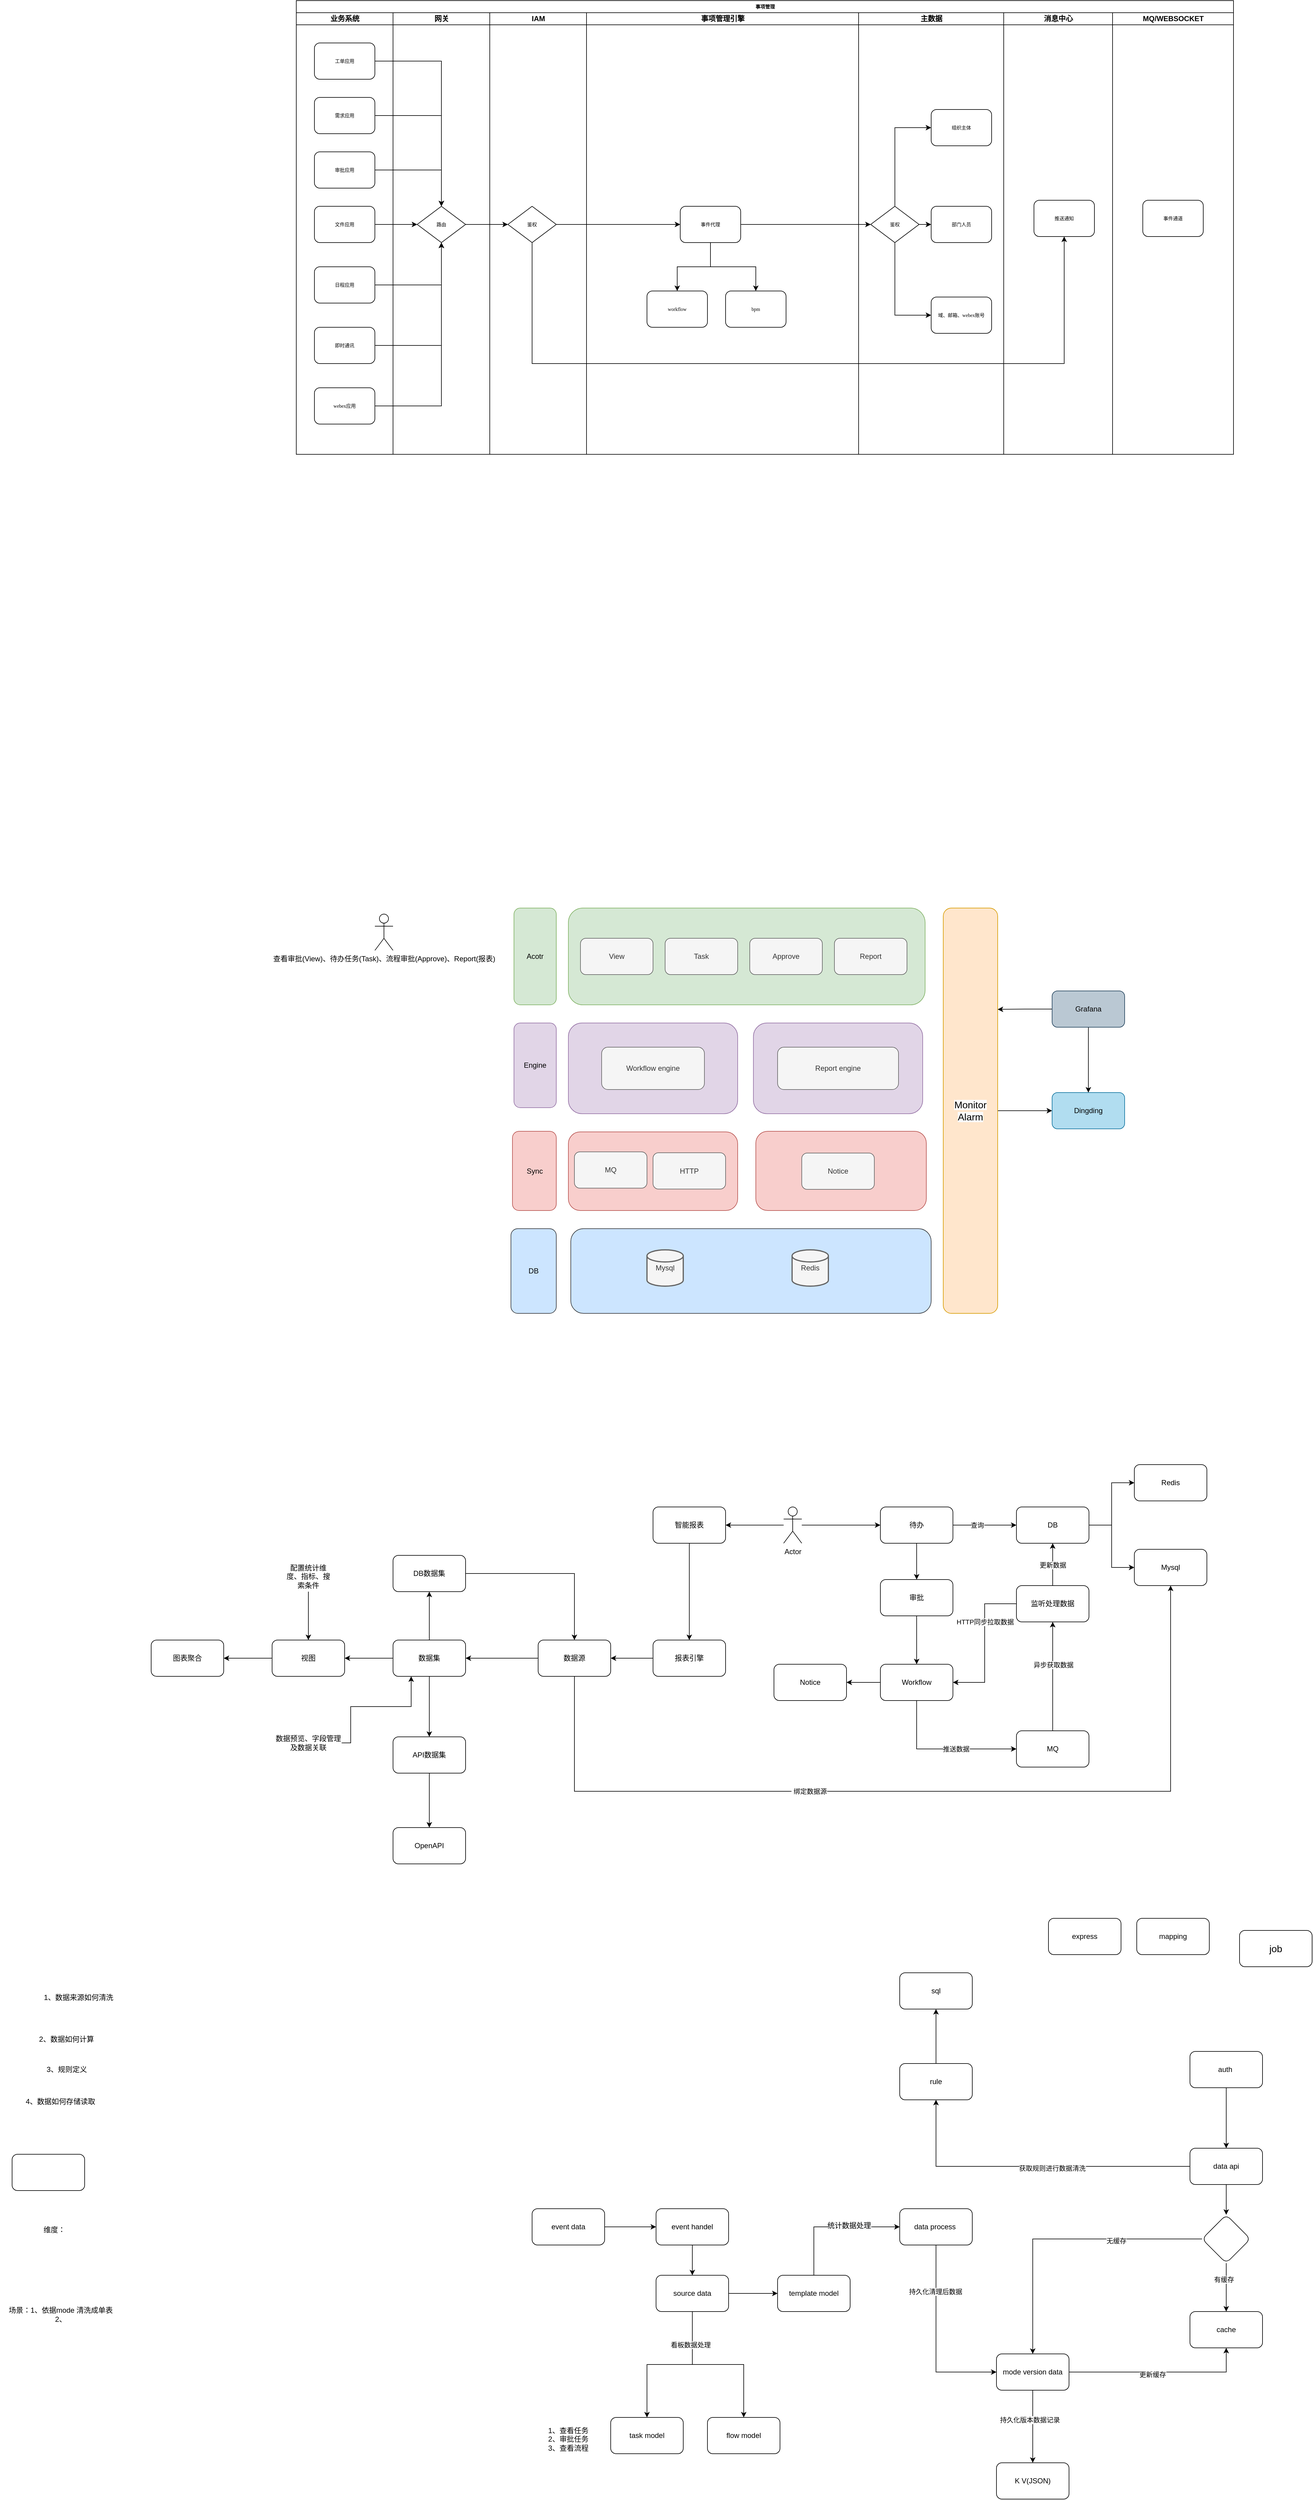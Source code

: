 <mxfile version="15.7.3" type="github">
  <diagram name="Page-1" id="74e2e168-ea6b-b213-b513-2b3c1d86103e">
    <mxGraphModel dx="3531" dy="1328" grid="1" gridSize="10" guides="1" tooltips="1" connect="1" arrows="1" fold="1" page="1" pageScale="1" pageWidth="1100" pageHeight="850" background="none" math="0" shadow="0">
      <root>
        <mxCell id="0" />
        <mxCell id="1" parent="0" />
        <mxCell id="QAFNWtgdx4BfWXEss5s8-122" value="" style="rounded=1;whiteSpace=wrap;html=1;fillColor=#e1d5e7;strokeColor=#9673a6;" vertex="1" parent="1">
          <mxGeometry x="886" y="1730" width="280" height="150" as="geometry" />
        </mxCell>
        <mxCell id="QAFNWtgdx4BfWXEss5s8-107" value="" style="rounded=1;whiteSpace=wrap;html=1;fillColor=#cce5ff;strokeColor=#36393d;" vertex="1" parent="1">
          <mxGeometry x="584" y="2070" width="596" height="140" as="geometry" />
        </mxCell>
        <mxCell id="QAFNWtgdx4BfWXEss5s8-105" value="" style="rounded=1;whiteSpace=wrap;html=1;fillColor=#e1d5e7;strokeColor=#9673a6;" vertex="1" parent="1">
          <mxGeometry x="580" y="1730" width="280" height="150" as="geometry" />
        </mxCell>
        <mxCell id="QAFNWtgdx4BfWXEss5s8-104" value="" style="rounded=1;whiteSpace=wrap;html=1;fillColor=#d5e8d4;strokeColor=#82b366;" vertex="1" parent="1">
          <mxGeometry x="580" y="1540" width="590" height="160" as="geometry" />
        </mxCell>
        <mxCell id="77e6c97f196da883-1" value="事项管理" style="swimlane;html=1;childLayout=stackLayout;startSize=20;rounded=0;shadow=0;labelBackgroundColor=none;strokeWidth=1;fontFamily=Verdana;fontSize=8;align=center;" parent="1" vertex="1">
          <mxGeometry x="130" y="40" width="1550" height="750" as="geometry" />
        </mxCell>
        <mxCell id="77e6c97f196da883-2" value="业务系统" style="swimlane;html=1;startSize=20;" parent="77e6c97f196da883-1" vertex="1">
          <mxGeometry y="20" width="160" height="730" as="geometry" />
        </mxCell>
        <mxCell id="77e6c97f196da883-8" value="工单应用" style="rounded=1;whiteSpace=wrap;html=1;shadow=0;labelBackgroundColor=none;strokeWidth=1;fontFamily=Verdana;fontSize=8;align=center;" parent="77e6c97f196da883-2" vertex="1">
          <mxGeometry x="30" y="50" width="100" height="60" as="geometry" />
        </mxCell>
        <mxCell id="77e6c97f196da883-9" value="审批应用" style="rounded=1;whiteSpace=wrap;html=1;shadow=0;labelBackgroundColor=none;strokeWidth=1;fontFamily=Verdana;fontSize=8;align=center;" parent="77e6c97f196da883-2" vertex="1">
          <mxGeometry x="30" y="230" width="100" height="60" as="geometry" />
        </mxCell>
        <mxCell id="QAFNWtgdx4BfWXEss5s8-1" value="需求应用" style="rounded=1;whiteSpace=wrap;html=1;shadow=0;labelBackgroundColor=none;strokeWidth=1;fontFamily=Verdana;fontSize=8;align=center;" vertex="1" parent="77e6c97f196da883-2">
          <mxGeometry x="30" y="140" width="100" height="60" as="geometry" />
        </mxCell>
        <mxCell id="QAFNWtgdx4BfWXEss5s8-9" value="文件应用" style="rounded=1;whiteSpace=wrap;html=1;shadow=0;labelBackgroundColor=none;strokeWidth=1;fontFamily=Verdana;fontSize=8;align=center;" vertex="1" parent="77e6c97f196da883-2">
          <mxGeometry x="30" y="320" width="100" height="60" as="geometry" />
        </mxCell>
        <mxCell id="QAFNWtgdx4BfWXEss5s8-10" value="日程应用" style="rounded=1;whiteSpace=wrap;html=1;shadow=0;labelBackgroundColor=none;strokeWidth=1;fontFamily=Verdana;fontSize=8;align=center;" vertex="1" parent="77e6c97f196da883-2">
          <mxGeometry x="30" y="420" width="100" height="60" as="geometry" />
        </mxCell>
        <mxCell id="QAFNWtgdx4BfWXEss5s8-11" value="即时通讯" style="rounded=1;whiteSpace=wrap;html=1;shadow=0;labelBackgroundColor=none;strokeWidth=1;fontFamily=Verdana;fontSize=8;align=center;" vertex="1" parent="77e6c97f196da883-2">
          <mxGeometry x="30" y="520" width="100" height="60" as="geometry" />
        </mxCell>
        <mxCell id="QAFNWtgdx4BfWXEss5s8-12" value="webex应用" style="rounded=1;whiteSpace=wrap;html=1;shadow=0;labelBackgroundColor=none;strokeWidth=1;fontFamily=Verdana;fontSize=8;align=center;" vertex="1" parent="77e6c97f196da883-2">
          <mxGeometry x="30" y="620" width="100" height="60" as="geometry" />
        </mxCell>
        <mxCell id="77e6c97f196da883-3" value="网关" style="swimlane;html=1;startSize=20;" parent="77e6c97f196da883-1" vertex="1">
          <mxGeometry x="160" y="20" width="160" height="730" as="geometry" />
        </mxCell>
        <mxCell id="77e6c97f196da883-13" value="路由" style="rhombus;whiteSpace=wrap;html=1;rounded=0;shadow=0;labelBackgroundColor=none;strokeWidth=1;fontFamily=Verdana;fontSize=8;align=center;" parent="77e6c97f196da883-3" vertex="1">
          <mxGeometry x="40" y="320" width="80" height="60" as="geometry" />
        </mxCell>
        <mxCell id="77e6c97f196da883-4" value="IAM" style="swimlane;html=1;startSize=20;" parent="77e6c97f196da883-1" vertex="1">
          <mxGeometry x="320" y="20" width="160" height="730" as="geometry" />
        </mxCell>
        <mxCell id="QAFNWtgdx4BfWXEss5s8-61" value="鉴权" style="rhombus;whiteSpace=wrap;html=1;rounded=0;shadow=0;labelBackgroundColor=none;strokeWidth=1;fontFamily=Verdana;fontSize=8;align=center;" vertex="1" parent="77e6c97f196da883-4">
          <mxGeometry x="30" y="320" width="80" height="60" as="geometry" />
        </mxCell>
        <mxCell id="QAFNWtgdx4BfWXEss5s8-17" style="edgeStyle=orthogonalEdgeStyle;rounded=0;orthogonalLoop=1;jettySize=auto;html=1;" edge="1" parent="77e6c97f196da883-1" source="77e6c97f196da883-8" target="77e6c97f196da883-13">
          <mxGeometry relative="1" as="geometry">
            <Array as="points">
              <mxPoint x="240" y="100" />
            </Array>
          </mxGeometry>
        </mxCell>
        <mxCell id="QAFNWtgdx4BfWXEss5s8-18" style="edgeStyle=orthogonalEdgeStyle;rounded=0;orthogonalLoop=1;jettySize=auto;html=1;entryX=0.5;entryY=0;entryDx=0;entryDy=0;" edge="1" parent="77e6c97f196da883-1" source="QAFNWtgdx4BfWXEss5s8-1" target="77e6c97f196da883-13">
          <mxGeometry relative="1" as="geometry" />
        </mxCell>
        <mxCell id="QAFNWtgdx4BfWXEss5s8-20" style="edgeStyle=orthogonalEdgeStyle;rounded=0;orthogonalLoop=1;jettySize=auto;html=1;entryX=0;entryY=0.5;entryDx=0;entryDy=0;" edge="1" parent="77e6c97f196da883-1" source="QAFNWtgdx4BfWXEss5s8-9" target="77e6c97f196da883-13">
          <mxGeometry relative="1" as="geometry" />
        </mxCell>
        <mxCell id="QAFNWtgdx4BfWXEss5s8-21" style="edgeStyle=orthogonalEdgeStyle;rounded=0;orthogonalLoop=1;jettySize=auto;html=1;entryX=0.5;entryY=1;entryDx=0;entryDy=0;" edge="1" parent="77e6c97f196da883-1" source="QAFNWtgdx4BfWXEss5s8-10" target="77e6c97f196da883-13">
          <mxGeometry relative="1" as="geometry" />
        </mxCell>
        <mxCell id="QAFNWtgdx4BfWXEss5s8-24" style="edgeStyle=orthogonalEdgeStyle;rounded=0;orthogonalLoop=1;jettySize=auto;html=1;entryX=0.5;entryY=1;entryDx=0;entryDy=0;" edge="1" parent="77e6c97f196da883-1" source="QAFNWtgdx4BfWXEss5s8-12" target="77e6c97f196da883-13">
          <mxGeometry relative="1" as="geometry" />
        </mxCell>
        <mxCell id="77e6c97f196da883-5" value="事项管理引擎" style="swimlane;html=1;startSize=20;" parent="77e6c97f196da883-1" vertex="1">
          <mxGeometry x="480" y="20" width="450" height="730" as="geometry" />
        </mxCell>
        <mxCell id="QAFNWtgdx4BfWXEss5s8-57" style="edgeStyle=orthogonalEdgeStyle;rounded=0;orthogonalLoop=1;jettySize=auto;html=1;entryX=0.5;entryY=0;entryDx=0;entryDy=0;" edge="1" parent="77e6c97f196da883-5" source="77e6c97f196da883-15" target="QAFNWtgdx4BfWXEss5s8-42">
          <mxGeometry relative="1" as="geometry" />
        </mxCell>
        <mxCell id="QAFNWtgdx4BfWXEss5s8-58" style="edgeStyle=orthogonalEdgeStyle;rounded=0;orthogonalLoop=1;jettySize=auto;html=1;" edge="1" parent="77e6c97f196da883-5" source="77e6c97f196da883-15" target="QAFNWtgdx4BfWXEss5s8-29">
          <mxGeometry relative="1" as="geometry" />
        </mxCell>
        <mxCell id="77e6c97f196da883-15" value="事件代理" style="rounded=1;whiteSpace=wrap;html=1;shadow=0;labelBackgroundColor=none;strokeWidth=1;fontFamily=Verdana;fontSize=8;align=center;" parent="77e6c97f196da883-5" vertex="1">
          <mxGeometry x="155" y="320" width="100" height="60" as="geometry" />
        </mxCell>
        <mxCell id="QAFNWtgdx4BfWXEss5s8-29" value="bpm" style="rounded=1;whiteSpace=wrap;html=1;shadow=0;labelBackgroundColor=none;strokeWidth=1;fontFamily=Verdana;fontSize=8;align=center;" vertex="1" parent="77e6c97f196da883-5">
          <mxGeometry x="230" y="460" width="100" height="60" as="geometry" />
        </mxCell>
        <mxCell id="QAFNWtgdx4BfWXEss5s8-42" value="workflow" style="rounded=1;whiteSpace=wrap;html=1;shadow=0;labelBackgroundColor=none;strokeWidth=1;fontFamily=Verdana;fontSize=8;align=center;" vertex="1" parent="77e6c97f196da883-5">
          <mxGeometry x="100" y="460" width="100" height="60" as="geometry" />
        </mxCell>
        <mxCell id="77e6c97f196da883-6" value="主数据" style="swimlane;html=1;startSize=20;" parent="77e6c97f196da883-1" vertex="1">
          <mxGeometry x="930" y="20" width="240" height="730" as="geometry" />
        </mxCell>
        <mxCell id="QAFNWtgdx4BfWXEss5s8-26" value="域、邮箱、webex账号" style="rounded=1;whiteSpace=wrap;html=1;shadow=0;labelBackgroundColor=none;strokeWidth=1;fontFamily=Verdana;fontSize=8;align=center;" vertex="1" parent="77e6c97f196da883-6">
          <mxGeometry x="120" y="470" width="100" height="60" as="geometry" />
        </mxCell>
        <mxCell id="QAFNWtgdx4BfWXEss5s8-27" value="组织主体" style="rounded=1;whiteSpace=wrap;html=1;shadow=0;labelBackgroundColor=none;strokeWidth=1;fontFamily=Verdana;fontSize=8;align=center;" vertex="1" parent="77e6c97f196da883-6">
          <mxGeometry x="120" y="160" width="100" height="60" as="geometry" />
        </mxCell>
        <mxCell id="QAFNWtgdx4BfWXEss5s8-28" value="部门人员" style="rounded=1;whiteSpace=wrap;html=1;shadow=0;labelBackgroundColor=none;strokeWidth=1;fontFamily=Verdana;fontSize=8;align=center;" vertex="1" parent="77e6c97f196da883-6">
          <mxGeometry x="120" y="320" width="100" height="60" as="geometry" />
        </mxCell>
        <mxCell id="QAFNWtgdx4BfWXEss5s8-32" style="edgeStyle=orthogonalEdgeStyle;rounded=0;orthogonalLoop=1;jettySize=auto;html=1;" edge="1" parent="77e6c97f196da883-6" source="QAFNWtgdx4BfWXEss5s8-30" target="QAFNWtgdx4BfWXEss5s8-28">
          <mxGeometry relative="1" as="geometry" />
        </mxCell>
        <mxCell id="QAFNWtgdx4BfWXEss5s8-53" style="edgeStyle=orthogonalEdgeStyle;rounded=0;orthogonalLoop=1;jettySize=auto;html=1;entryX=0;entryY=0.5;entryDx=0;entryDy=0;" edge="1" parent="77e6c97f196da883-6" source="QAFNWtgdx4BfWXEss5s8-30" target="QAFNWtgdx4BfWXEss5s8-27">
          <mxGeometry relative="1" as="geometry">
            <Array as="points">
              <mxPoint x="60" y="190" />
            </Array>
          </mxGeometry>
        </mxCell>
        <mxCell id="QAFNWtgdx4BfWXEss5s8-54" style="edgeStyle=orthogonalEdgeStyle;rounded=0;orthogonalLoop=1;jettySize=auto;html=1;entryX=0;entryY=0.5;entryDx=0;entryDy=0;" edge="1" parent="77e6c97f196da883-6" source="QAFNWtgdx4BfWXEss5s8-30" target="QAFNWtgdx4BfWXEss5s8-26">
          <mxGeometry relative="1" as="geometry">
            <Array as="points">
              <mxPoint x="60" y="500" />
            </Array>
          </mxGeometry>
        </mxCell>
        <mxCell id="QAFNWtgdx4BfWXEss5s8-30" value="鉴权" style="rhombus;whiteSpace=wrap;html=1;rounded=0;shadow=0;labelBackgroundColor=none;strokeWidth=1;fontFamily=Verdana;fontSize=8;align=center;" vertex="1" parent="77e6c97f196da883-6">
          <mxGeometry x="20" y="320" width="80" height="60" as="geometry" />
        </mxCell>
        <mxCell id="77e6c97f196da883-7" value="消息中心" style="swimlane;html=1;startSize=20;" parent="77e6c97f196da883-1" vertex="1">
          <mxGeometry x="1170" y="20" width="180" height="730" as="geometry" />
        </mxCell>
        <mxCell id="QAFNWtgdx4BfWXEss5s8-25" value="推送通知" style="rounded=1;whiteSpace=wrap;html=1;shadow=0;labelBackgroundColor=none;strokeWidth=1;fontFamily=Verdana;fontSize=8;align=center;" vertex="1" parent="77e6c97f196da883-7">
          <mxGeometry x="50" y="310" width="100" height="60" as="geometry" />
        </mxCell>
        <mxCell id="QAFNWtgdx4BfWXEss5s8-31" style="edgeStyle=orthogonalEdgeStyle;rounded=0;orthogonalLoop=1;jettySize=auto;html=1;entryX=0.5;entryY=0;entryDx=0;entryDy=0;" edge="1" parent="77e6c97f196da883-1" source="77e6c97f196da883-9" target="77e6c97f196da883-13">
          <mxGeometry relative="1" as="geometry" />
        </mxCell>
        <mxCell id="QAFNWtgdx4BfWXEss5s8-22" style="edgeStyle=orthogonalEdgeStyle;rounded=0;orthogonalLoop=1;jettySize=auto;html=1;entryX=0.5;entryY=1;entryDx=0;entryDy=0;" edge="1" parent="77e6c97f196da883-1" source="QAFNWtgdx4BfWXEss5s8-11" target="77e6c97f196da883-13">
          <mxGeometry relative="1" as="geometry">
            <mxPoint x="170" y="400" as="targetPoint" />
          </mxGeometry>
        </mxCell>
        <mxCell id="QAFNWtgdx4BfWXEss5s8-62" style="edgeStyle=orthogonalEdgeStyle;rounded=0;orthogonalLoop=1;jettySize=auto;html=1;entryX=0;entryY=0.5;entryDx=0;entryDy=0;" edge="1" parent="77e6c97f196da883-1" source="77e6c97f196da883-13" target="QAFNWtgdx4BfWXEss5s8-61">
          <mxGeometry relative="1" as="geometry" />
        </mxCell>
        <mxCell id="QAFNWtgdx4BfWXEss5s8-64" style="edgeStyle=orthogonalEdgeStyle;rounded=0;orthogonalLoop=1;jettySize=auto;html=1;entryX=0.5;entryY=1;entryDx=0;entryDy=0;" edge="1" parent="77e6c97f196da883-1" source="QAFNWtgdx4BfWXEss5s8-61" target="QAFNWtgdx4BfWXEss5s8-25">
          <mxGeometry relative="1" as="geometry">
            <Array as="points">
              <mxPoint x="390" y="600" />
              <mxPoint x="1270" y="600" />
            </Array>
          </mxGeometry>
        </mxCell>
        <mxCell id="QAFNWtgdx4BfWXEss5s8-70" style="edgeStyle=orthogonalEdgeStyle;rounded=0;orthogonalLoop=1;jettySize=auto;html=1;entryX=0;entryY=0.5;entryDx=0;entryDy=0;exitX=1;exitY=0.5;exitDx=0;exitDy=0;" edge="1" parent="77e6c97f196da883-1" source="77e6c97f196da883-15" target="QAFNWtgdx4BfWXEss5s8-30">
          <mxGeometry relative="1" as="geometry">
            <mxPoint x="850" y="370" as="sourcePoint" />
          </mxGeometry>
        </mxCell>
        <mxCell id="QAFNWtgdx4BfWXEss5s8-71" style="edgeStyle=orthogonalEdgeStyle;rounded=0;orthogonalLoop=1;jettySize=auto;html=1;entryX=0;entryY=0.5;entryDx=0;entryDy=0;" edge="1" parent="77e6c97f196da883-1" source="QAFNWtgdx4BfWXEss5s8-61" target="77e6c97f196da883-15">
          <mxGeometry relative="1" as="geometry">
            <mxPoint x="530" y="370" as="targetPoint" />
          </mxGeometry>
        </mxCell>
        <mxCell id="QAFNWtgdx4BfWXEss5s8-73" value="MQ/WEBSOCKET" style="swimlane;html=1;startSize=20;" vertex="1" parent="77e6c97f196da883-1">
          <mxGeometry x="1350" y="20" width="200" height="730" as="geometry" />
        </mxCell>
        <mxCell id="QAFNWtgdx4BfWXEss5s8-74" value="事件通道" style="rounded=1;whiteSpace=wrap;html=1;shadow=0;labelBackgroundColor=none;strokeWidth=1;fontFamily=Verdana;fontSize=8;align=center;" vertex="1" parent="QAFNWtgdx4BfWXEss5s8-73">
          <mxGeometry x="50" y="310" width="100" height="60" as="geometry" />
        </mxCell>
        <mxCell id="QAFNWtgdx4BfWXEss5s8-75" value="View" style="rounded=1;whiteSpace=wrap;html=1;fillColor=#f5f5f5;fontColor=#333333;strokeColor=#666666;" vertex="1" parent="1">
          <mxGeometry x="600" y="1590" width="120" height="60" as="geometry" />
        </mxCell>
        <mxCell id="QAFNWtgdx4BfWXEss5s8-76" value="Report engine" style="rounded=1;whiteSpace=wrap;html=1;fillColor=#f5f5f5;fontColor=#333333;strokeColor=#666666;" vertex="1" parent="1">
          <mxGeometry x="926" y="1770" width="200" height="70" as="geometry" />
        </mxCell>
        <mxCell id="QAFNWtgdx4BfWXEss5s8-77" value="查看审批(View)、待办任务(Task)、流程审批(Approve)、Report(报表)" style="shape=umlActor;verticalLabelPosition=bottom;verticalAlign=top;html=1;outlineConnect=0;" vertex="1" parent="1">
          <mxGeometry x="260" y="1550" width="30" height="60" as="geometry" />
        </mxCell>
        <mxCell id="QAFNWtgdx4BfWXEss5s8-79" value="Task" style="rounded=1;whiteSpace=wrap;html=1;fillColor=#f5f5f5;fontColor=#333333;strokeColor=#666666;" vertex="1" parent="1">
          <mxGeometry x="740" y="1590" width="120" height="60" as="geometry" />
        </mxCell>
        <mxCell id="QAFNWtgdx4BfWXEss5s8-80" value="Approve" style="rounded=1;whiteSpace=wrap;html=1;fillColor=#f5f5f5;fontColor=#333333;strokeColor=#666666;" vertex="1" parent="1">
          <mxGeometry x="880" y="1590" width="120" height="60" as="geometry" />
        </mxCell>
        <mxCell id="QAFNWtgdx4BfWXEss5s8-81" value="Workflow engine" style="rounded=1;whiteSpace=wrap;html=1;fillColor=#f5f5f5;fontColor=#333333;strokeColor=#666666;" vertex="1" parent="1">
          <mxGeometry x="635" y="1770" width="170" height="70" as="geometry" />
        </mxCell>
        <mxCell id="QAFNWtgdx4BfWXEss5s8-98" value="" style="edgeStyle=orthogonalEdgeStyle;rounded=0;orthogonalLoop=1;jettySize=auto;html=1;" edge="1" parent="1" source="QAFNWtgdx4BfWXEss5s8-86" target="QAFNWtgdx4BfWXEss5s8-97">
          <mxGeometry relative="1" as="geometry" />
        </mxCell>
        <mxCell id="QAFNWtgdx4BfWXEss5s8-86" value="&lt;span style=&quot;font-family: &amp;#34;pingfang sc&amp;#34; , &amp;#34;arial&amp;#34; , &amp;#34;hiragino sans gb&amp;#34; , &amp;#34;stheiti&amp;#34; , &amp;#34;microsoft yahei&amp;#34; , &amp;#34;wenquanyi micro hei&amp;#34; , sans-serif ; font-size: 16px ; background-color: rgb(251 , 251 , 251)&quot;&gt;Monitor Alarm&lt;/span&gt;" style="rounded=1;whiteSpace=wrap;html=1;fillColor=#ffe6cc;strokeColor=#d79b00;" vertex="1" parent="1">
          <mxGeometry x="1200" y="1540" width="90" height="670" as="geometry" />
        </mxCell>
        <mxCell id="QAFNWtgdx4BfWXEss5s8-97" value="&lt;span&gt;Dingding&lt;/span&gt;" style="whiteSpace=wrap;html=1;rounded=1;fillColor=#b1ddf0;strokeColor=#10739e;" vertex="1" parent="1">
          <mxGeometry x="1380" y="1845" width="120" height="60" as="geometry" />
        </mxCell>
        <mxCell id="QAFNWtgdx4BfWXEss5s8-119" style="edgeStyle=orthogonalEdgeStyle;rounded=0;orthogonalLoop=1;jettySize=auto;html=1;entryX=1;entryY=0.25;entryDx=0;entryDy=0;" edge="1" parent="1" source="QAFNWtgdx4BfWXEss5s8-99" target="QAFNWtgdx4BfWXEss5s8-86">
          <mxGeometry relative="1" as="geometry" />
        </mxCell>
        <mxCell id="QAFNWtgdx4BfWXEss5s8-123" style="edgeStyle=orthogonalEdgeStyle;rounded=0;orthogonalLoop=1;jettySize=auto;html=1;entryX=0.5;entryY=0;entryDx=0;entryDy=0;" edge="1" parent="1" source="QAFNWtgdx4BfWXEss5s8-99" target="QAFNWtgdx4BfWXEss5s8-97">
          <mxGeometry relative="1" as="geometry" />
        </mxCell>
        <mxCell id="QAFNWtgdx4BfWXEss5s8-99" value="Grafana" style="whiteSpace=wrap;html=1;rounded=1;fillColor=#bac8d3;strokeColor=#23445d;" vertex="1" parent="1">
          <mxGeometry x="1380" y="1677" width="120" height="60" as="geometry" />
        </mxCell>
        <mxCell id="QAFNWtgdx4BfWXEss5s8-100" value="Mysql" style="strokeWidth=2;html=1;shape=mxgraph.flowchart.database;whiteSpace=wrap;fillColor=#f5f5f5;fontColor=#333333;strokeColor=#666666;" vertex="1" parent="1">
          <mxGeometry x="710" y="2105" width="60" height="60" as="geometry" />
        </mxCell>
        <mxCell id="QAFNWtgdx4BfWXEss5s8-102" value="Acotr" style="rounded=1;whiteSpace=wrap;html=1;fillColor=#d5e8d4;strokeColor=#82b366;" vertex="1" parent="1">
          <mxGeometry x="490" y="1540" width="70" height="160" as="geometry" />
        </mxCell>
        <mxCell id="QAFNWtgdx4BfWXEss5s8-103" value="&lt;span&gt;Engine&lt;/span&gt;" style="rounded=1;whiteSpace=wrap;html=1;fillColor=#e1d5e7;strokeColor=#9673a6;" vertex="1" parent="1">
          <mxGeometry x="490" y="1730" width="70" height="140" as="geometry" />
        </mxCell>
        <mxCell id="QAFNWtgdx4BfWXEss5s8-106" value="&lt;span&gt;DB&lt;/span&gt;" style="rounded=1;whiteSpace=wrap;html=1;fillColor=#cce5ff;strokeColor=#36393d;" vertex="1" parent="1">
          <mxGeometry x="485" y="2070" width="75" height="140" as="geometry" />
        </mxCell>
        <mxCell id="QAFNWtgdx4BfWXEss5s8-108" value="Sync" style="rounded=1;whiteSpace=wrap;html=1;fillColor=#f8cecc;strokeColor=#b85450;" vertex="1" parent="1">
          <mxGeometry x="487.5" y="1909" width="72.5" height="131" as="geometry" />
        </mxCell>
        <mxCell id="QAFNWtgdx4BfWXEss5s8-109" value="" style="rounded=1;whiteSpace=wrap;html=1;fillColor=#f8cecc;strokeColor=#b85450;" vertex="1" parent="1">
          <mxGeometry x="580" y="1910" width="280" height="130" as="geometry" />
        </mxCell>
        <mxCell id="QAFNWtgdx4BfWXEss5s8-110" value="Report" style="rounded=1;whiteSpace=wrap;html=1;fillColor=#f5f5f5;fontColor=#333333;strokeColor=#666666;" vertex="1" parent="1">
          <mxGeometry x="1020" y="1590" width="120" height="60" as="geometry" />
        </mxCell>
        <mxCell id="QAFNWtgdx4BfWXEss5s8-111" value="MQ" style="rounded=1;whiteSpace=wrap;html=1;fillColor=#f5f5f5;fontColor=#333333;strokeColor=#666666;" vertex="1" parent="1">
          <mxGeometry x="590" y="1943" width="120" height="60" as="geometry" />
        </mxCell>
        <mxCell id="QAFNWtgdx4BfWXEss5s8-113" value="HTTP" style="rounded=1;whiteSpace=wrap;html=1;fillColor=#f5f5f5;fontColor=#333333;strokeColor=#666666;" vertex="1" parent="1">
          <mxGeometry x="720" y="1944.5" width="120" height="60" as="geometry" />
        </mxCell>
        <mxCell id="QAFNWtgdx4BfWXEss5s8-114" value="Redis" style="strokeWidth=2;html=1;shape=mxgraph.flowchart.database;whiteSpace=wrap;fillColor=#f5f5f5;fontColor=#333333;strokeColor=#666666;" vertex="1" parent="1">
          <mxGeometry x="950" y="2105" width="60" height="60" as="geometry" />
        </mxCell>
        <mxCell id="QAFNWtgdx4BfWXEss5s8-117" value="" style="rounded=1;whiteSpace=wrap;html=1;fillColor=#f8cecc;strokeColor=#b85450;" vertex="1" parent="1">
          <mxGeometry x="890" y="1909" width="282" height="131" as="geometry" />
        </mxCell>
        <mxCell id="QAFNWtgdx4BfWXEss5s8-118" value="Notice" style="rounded=1;whiteSpace=wrap;html=1;fillColor=#f5f5f5;fontColor=#333333;strokeColor=#666666;" vertex="1" parent="1">
          <mxGeometry x="966" y="1945" width="120" height="60" as="geometry" />
        </mxCell>
        <mxCell id="QAFNWtgdx4BfWXEss5s8-126" style="edgeStyle=orthogonalEdgeStyle;rounded=0;orthogonalLoop=1;jettySize=auto;html=1;entryX=0;entryY=0.5;entryDx=0;entryDy=0;" edge="1" parent="1" source="QAFNWtgdx4BfWXEss5s8-124" target="QAFNWtgdx4BfWXEss5s8-125">
          <mxGeometry relative="1" as="geometry" />
        </mxCell>
        <mxCell id="QAFNWtgdx4BfWXEss5s8-161" style="edgeStyle=orthogonalEdgeStyle;rounded=0;orthogonalLoop=1;jettySize=auto;html=1;" edge="1" parent="1" source="QAFNWtgdx4BfWXEss5s8-124" target="QAFNWtgdx4BfWXEss5s8-158">
          <mxGeometry relative="1" as="geometry" />
        </mxCell>
        <mxCell id="QAFNWtgdx4BfWXEss5s8-124" value="Actor" style="shape=umlActor;verticalLabelPosition=bottom;verticalAlign=top;html=1;outlineConnect=0;" vertex="1" parent="1">
          <mxGeometry x="936" y="2530" width="30" height="60" as="geometry" />
        </mxCell>
        <mxCell id="QAFNWtgdx4BfWXEss5s8-134" style="edgeStyle=orthogonalEdgeStyle;rounded=0;orthogonalLoop=1;jettySize=auto;html=1;entryX=0.5;entryY=0;entryDx=0;entryDy=0;" edge="1" parent="1" source="QAFNWtgdx4BfWXEss5s8-125" target="QAFNWtgdx4BfWXEss5s8-129">
          <mxGeometry relative="1" as="geometry" />
        </mxCell>
        <mxCell id="QAFNWtgdx4BfWXEss5s8-137" style="edgeStyle=orthogonalEdgeStyle;rounded=0;orthogonalLoop=1;jettySize=auto;html=1;" edge="1" parent="1" source="QAFNWtgdx4BfWXEss5s8-125" target="QAFNWtgdx4BfWXEss5s8-136">
          <mxGeometry relative="1" as="geometry" />
        </mxCell>
        <mxCell id="QAFNWtgdx4BfWXEss5s8-138" value="查询" style="edgeLabel;html=1;align=center;verticalAlign=middle;resizable=0;points=[];" vertex="1" connectable="0" parent="QAFNWtgdx4BfWXEss5s8-137">
          <mxGeometry x="-0.243" relative="1" as="geometry">
            <mxPoint as="offset" />
          </mxGeometry>
        </mxCell>
        <mxCell id="QAFNWtgdx4BfWXEss5s8-125" value="待办" style="rounded=1;whiteSpace=wrap;html=1;" vertex="1" parent="1">
          <mxGeometry x="1096" y="2530" width="120" height="60" as="geometry" />
        </mxCell>
        <mxCell id="QAFNWtgdx4BfWXEss5s8-135" style="edgeStyle=orthogonalEdgeStyle;rounded=0;orthogonalLoop=1;jettySize=auto;html=1;entryX=0.5;entryY=0;entryDx=0;entryDy=0;" edge="1" parent="1" source="QAFNWtgdx4BfWXEss5s8-129" target="QAFNWtgdx4BfWXEss5s8-132">
          <mxGeometry relative="1" as="geometry" />
        </mxCell>
        <mxCell id="QAFNWtgdx4BfWXEss5s8-129" value="审批" style="whiteSpace=wrap;html=1;rounded=1;" vertex="1" parent="1">
          <mxGeometry x="1096" y="2650" width="120" height="60" as="geometry" />
        </mxCell>
        <mxCell id="QAFNWtgdx4BfWXEss5s8-152" style="edgeStyle=orthogonalEdgeStyle;rounded=0;orthogonalLoop=1;jettySize=auto;html=1;entryX=0;entryY=0.5;entryDx=0;entryDy=0;" edge="1" parent="1" source="QAFNWtgdx4BfWXEss5s8-132" target="QAFNWtgdx4BfWXEss5s8-144">
          <mxGeometry relative="1" as="geometry">
            <Array as="points">
              <mxPoint x="1156" y="2930" />
            </Array>
          </mxGeometry>
        </mxCell>
        <mxCell id="QAFNWtgdx4BfWXEss5s8-171" value="推送数据" style="edgeLabel;html=1;align=center;verticalAlign=middle;resizable=0;points=[];" vertex="1" connectable="0" parent="QAFNWtgdx4BfWXEss5s8-152">
          <mxGeometry x="0.18" relative="1" as="geometry">
            <mxPoint as="offset" />
          </mxGeometry>
        </mxCell>
        <mxCell id="QAFNWtgdx4BfWXEss5s8-167" style="edgeStyle=orthogonalEdgeStyle;rounded=0;orthogonalLoop=1;jettySize=auto;html=1;entryX=1;entryY=0.5;entryDx=0;entryDy=0;" edge="1" parent="1" source="QAFNWtgdx4BfWXEss5s8-132" target="QAFNWtgdx4BfWXEss5s8-166">
          <mxGeometry relative="1" as="geometry" />
        </mxCell>
        <mxCell id="QAFNWtgdx4BfWXEss5s8-132" value="Workflow" style="rounded=1;whiteSpace=wrap;html=1;" vertex="1" parent="1">
          <mxGeometry x="1096" y="2790" width="120" height="60" as="geometry" />
        </mxCell>
        <mxCell id="QAFNWtgdx4BfWXEss5s8-142" style="edgeStyle=orthogonalEdgeStyle;rounded=0;orthogonalLoop=1;jettySize=auto;html=1;entryX=0;entryY=0.5;entryDx=0;entryDy=0;" edge="1" parent="1" source="QAFNWtgdx4BfWXEss5s8-136" target="QAFNWtgdx4BfWXEss5s8-139">
          <mxGeometry relative="1" as="geometry" />
        </mxCell>
        <mxCell id="QAFNWtgdx4BfWXEss5s8-143" style="edgeStyle=orthogonalEdgeStyle;rounded=0;orthogonalLoop=1;jettySize=auto;html=1;entryX=0;entryY=0.5;entryDx=0;entryDy=0;" edge="1" parent="1" source="QAFNWtgdx4BfWXEss5s8-136" target="QAFNWtgdx4BfWXEss5s8-140">
          <mxGeometry relative="1" as="geometry" />
        </mxCell>
        <mxCell id="QAFNWtgdx4BfWXEss5s8-136" value="DB" style="rounded=1;whiteSpace=wrap;html=1;" vertex="1" parent="1">
          <mxGeometry x="1321" y="2530" width="120" height="60" as="geometry" />
        </mxCell>
        <mxCell id="QAFNWtgdx4BfWXEss5s8-139" value="Redis" style="rounded=1;whiteSpace=wrap;html=1;" vertex="1" parent="1">
          <mxGeometry x="1516" y="2460" width="120" height="60" as="geometry" />
        </mxCell>
        <mxCell id="QAFNWtgdx4BfWXEss5s8-140" value="Mysql" style="rounded=1;whiteSpace=wrap;html=1;" vertex="1" parent="1">
          <mxGeometry x="1516" y="2600" width="120" height="60" as="geometry" />
        </mxCell>
        <mxCell id="QAFNWtgdx4BfWXEss5s8-148" style="edgeStyle=orthogonalEdgeStyle;rounded=0;orthogonalLoop=1;jettySize=auto;html=1;" edge="1" parent="1" source="QAFNWtgdx4BfWXEss5s8-144" target="QAFNWtgdx4BfWXEss5s8-147">
          <mxGeometry relative="1" as="geometry" />
        </mxCell>
        <mxCell id="QAFNWtgdx4BfWXEss5s8-151" value="异步获取数据" style="edgeLabel;html=1;align=center;verticalAlign=middle;resizable=0;points=[];" vertex="1" connectable="0" parent="QAFNWtgdx4BfWXEss5s8-148">
          <mxGeometry x="0.216" y="-1" relative="1" as="geometry">
            <mxPoint as="offset" />
          </mxGeometry>
        </mxCell>
        <mxCell id="QAFNWtgdx4BfWXEss5s8-144" value="MQ" style="rounded=1;whiteSpace=wrap;html=1;" vertex="1" parent="1">
          <mxGeometry x="1321" y="2900" width="120" height="60" as="geometry" />
        </mxCell>
        <mxCell id="QAFNWtgdx4BfWXEss5s8-149" style="edgeStyle=orthogonalEdgeStyle;rounded=0;orthogonalLoop=1;jettySize=auto;html=1;" edge="1" parent="1" source="QAFNWtgdx4BfWXEss5s8-147" target="QAFNWtgdx4BfWXEss5s8-136">
          <mxGeometry relative="1" as="geometry" />
        </mxCell>
        <mxCell id="QAFNWtgdx4BfWXEss5s8-150" value="更新数据" style="edgeLabel;html=1;align=center;verticalAlign=middle;resizable=0;points=[];" vertex="1" connectable="0" parent="QAFNWtgdx4BfWXEss5s8-149">
          <mxGeometry x="-0.029" relative="1" as="geometry">
            <mxPoint as="offset" />
          </mxGeometry>
        </mxCell>
        <mxCell id="QAFNWtgdx4BfWXEss5s8-153" style="edgeStyle=orthogonalEdgeStyle;rounded=0;orthogonalLoop=1;jettySize=auto;html=1;entryX=1;entryY=0.5;entryDx=0;entryDy=0;" edge="1" parent="1" source="QAFNWtgdx4BfWXEss5s8-147" target="QAFNWtgdx4BfWXEss5s8-132">
          <mxGeometry relative="1" as="geometry" />
        </mxCell>
        <mxCell id="QAFNWtgdx4BfWXEss5s8-154" value="HTTP同步拉取数据" style="edgeLabel;html=1;align=center;verticalAlign=middle;resizable=0;points=[];" vertex="1" connectable="0" parent="QAFNWtgdx4BfWXEss5s8-153">
          <mxGeometry x="-0.296" relative="1" as="geometry">
            <mxPoint as="offset" />
          </mxGeometry>
        </mxCell>
        <mxCell id="QAFNWtgdx4BfWXEss5s8-147" value="监听处理数据" style="rounded=1;whiteSpace=wrap;html=1;" vertex="1" parent="1">
          <mxGeometry x="1321" y="2660" width="120" height="60" as="geometry" />
        </mxCell>
        <mxCell id="QAFNWtgdx4BfWXEss5s8-164" style="edgeStyle=orthogonalEdgeStyle;rounded=0;orthogonalLoop=1;jettySize=auto;html=1;" edge="1" parent="1" source="QAFNWtgdx4BfWXEss5s8-158" target="QAFNWtgdx4BfWXEss5s8-162">
          <mxGeometry relative="1" as="geometry" />
        </mxCell>
        <mxCell id="QAFNWtgdx4BfWXEss5s8-158" value="智能报表" style="rounded=1;whiteSpace=wrap;html=1;" vertex="1" parent="1">
          <mxGeometry x="720" y="2530" width="120" height="60" as="geometry" />
        </mxCell>
        <mxCell id="QAFNWtgdx4BfWXEss5s8-165" style="edgeStyle=orthogonalEdgeStyle;rounded=0;orthogonalLoop=1;jettySize=auto;html=1;exitX=0.5;exitY=1;exitDx=0;exitDy=0;" edge="1" parent="1" source="QAFNWtgdx4BfWXEss5s8-172" target="QAFNWtgdx4BfWXEss5s8-140">
          <mxGeometry relative="1" as="geometry">
            <Array as="points">
              <mxPoint x="590" y="3000" />
              <mxPoint x="1576" y="3000" />
            </Array>
          </mxGeometry>
        </mxCell>
        <mxCell id="QAFNWtgdx4BfWXEss5s8-168" value="&amp;nbsp;绑定数据源" style="edgeLabel;html=1;align=center;verticalAlign=middle;resizable=0;points=[];" vertex="1" connectable="0" parent="QAFNWtgdx4BfWXEss5s8-165">
          <mxGeometry x="-0.239" relative="1" as="geometry">
            <mxPoint x="1" as="offset" />
          </mxGeometry>
        </mxCell>
        <mxCell id="QAFNWtgdx4BfWXEss5s8-191" style="edgeStyle=orthogonalEdgeStyle;rounded=0;orthogonalLoop=1;jettySize=auto;html=1;entryX=1;entryY=0.5;entryDx=0;entryDy=0;" edge="1" parent="1" source="QAFNWtgdx4BfWXEss5s8-162" target="QAFNWtgdx4BfWXEss5s8-172">
          <mxGeometry relative="1" as="geometry" />
        </mxCell>
        <mxCell id="QAFNWtgdx4BfWXEss5s8-162" value="报表引擎" style="rounded=1;whiteSpace=wrap;html=1;" vertex="1" parent="1">
          <mxGeometry x="720" y="2750" width="120" height="60" as="geometry" />
        </mxCell>
        <mxCell id="QAFNWtgdx4BfWXEss5s8-166" value="Notice" style="rounded=1;whiteSpace=wrap;html=1;" vertex="1" parent="1">
          <mxGeometry x="920" y="2790" width="120" height="60" as="geometry" />
        </mxCell>
        <mxCell id="QAFNWtgdx4BfWXEss5s8-186" style="edgeStyle=orthogonalEdgeStyle;rounded=0;orthogonalLoop=1;jettySize=auto;html=1;entryX=1;entryY=0.5;entryDx=0;entryDy=0;" edge="1" parent="1" source="QAFNWtgdx4BfWXEss5s8-172" target="QAFNWtgdx4BfWXEss5s8-185">
          <mxGeometry relative="1" as="geometry" />
        </mxCell>
        <mxCell id="QAFNWtgdx4BfWXEss5s8-172" value="数据源" style="whiteSpace=wrap;html=1;rounded=1;" vertex="1" parent="1">
          <mxGeometry x="530" y="2750" width="120" height="60" as="geometry" />
        </mxCell>
        <mxCell id="QAFNWtgdx4BfWXEss5s8-194" style="edgeStyle=orthogonalEdgeStyle;rounded=0;orthogonalLoop=1;jettySize=auto;html=1;" edge="1" parent="1" source="QAFNWtgdx4BfWXEss5s8-176" target="QAFNWtgdx4BfWXEss5s8-172">
          <mxGeometry relative="1" as="geometry" />
        </mxCell>
        <mxCell id="QAFNWtgdx4BfWXEss5s8-176" value="&lt;span&gt;DB数据集&lt;/span&gt;" style="whiteSpace=wrap;html=1;rounded=1;" vertex="1" parent="1">
          <mxGeometry x="290" y="2610" width="120" height="60" as="geometry" />
        </mxCell>
        <mxCell id="QAFNWtgdx4BfWXEss5s8-190" style="edgeStyle=orthogonalEdgeStyle;rounded=0;orthogonalLoop=1;jettySize=auto;html=1;" edge="1" parent="1" source="QAFNWtgdx4BfWXEss5s8-178" target="QAFNWtgdx4BfWXEss5s8-189">
          <mxGeometry relative="1" as="geometry" />
        </mxCell>
        <mxCell id="QAFNWtgdx4BfWXEss5s8-178" value="API数据集" style="whiteSpace=wrap;html=1;rounded=1;" vertex="1" parent="1">
          <mxGeometry x="290" y="2910" width="120" height="60" as="geometry" />
        </mxCell>
        <mxCell id="QAFNWtgdx4BfWXEss5s8-187" style="edgeStyle=orthogonalEdgeStyle;rounded=0;orthogonalLoop=1;jettySize=auto;html=1;entryX=0.5;entryY=1;entryDx=0;entryDy=0;" edge="1" parent="1" source="QAFNWtgdx4BfWXEss5s8-185" target="QAFNWtgdx4BfWXEss5s8-176">
          <mxGeometry relative="1" as="geometry" />
        </mxCell>
        <mxCell id="QAFNWtgdx4BfWXEss5s8-188" style="edgeStyle=orthogonalEdgeStyle;rounded=0;orthogonalLoop=1;jettySize=auto;html=1;" edge="1" parent="1" source="QAFNWtgdx4BfWXEss5s8-185" target="QAFNWtgdx4BfWXEss5s8-178">
          <mxGeometry relative="1" as="geometry" />
        </mxCell>
        <mxCell id="QAFNWtgdx4BfWXEss5s8-196" value="" style="edgeStyle=orthogonalEdgeStyle;rounded=0;orthogonalLoop=1;jettySize=auto;html=1;" edge="1" parent="1" source="QAFNWtgdx4BfWXEss5s8-185" target="QAFNWtgdx4BfWXEss5s8-195">
          <mxGeometry relative="1" as="geometry" />
        </mxCell>
        <mxCell id="QAFNWtgdx4BfWXEss5s8-185" value="数据集" style="whiteSpace=wrap;html=1;rounded=1;" vertex="1" parent="1">
          <mxGeometry x="290" y="2750" width="120" height="60" as="geometry" />
        </mxCell>
        <mxCell id="QAFNWtgdx4BfWXEss5s8-189" value="OpenAPI" style="whiteSpace=wrap;html=1;rounded=1;" vertex="1" parent="1">
          <mxGeometry x="290" y="3060" width="120" height="60" as="geometry" />
        </mxCell>
        <mxCell id="QAFNWtgdx4BfWXEss5s8-198" value="" style="edgeStyle=orthogonalEdgeStyle;rounded=0;orthogonalLoop=1;jettySize=auto;html=1;" edge="1" parent="1" source="QAFNWtgdx4BfWXEss5s8-195" target="QAFNWtgdx4BfWXEss5s8-197">
          <mxGeometry relative="1" as="geometry" />
        </mxCell>
        <mxCell id="QAFNWtgdx4BfWXEss5s8-195" value="视图" style="whiteSpace=wrap;html=1;rounded=1;" vertex="1" parent="1">
          <mxGeometry x="90" y="2750" width="120" height="60" as="geometry" />
        </mxCell>
        <mxCell id="QAFNWtgdx4BfWXEss5s8-197" value="图表聚合" style="whiteSpace=wrap;html=1;rounded=1;" vertex="1" parent="1">
          <mxGeometry x="-110" y="2750" width="120" height="60" as="geometry" />
        </mxCell>
        <mxCell id="QAFNWtgdx4BfWXEss5s8-200" style="edgeStyle=orthogonalEdgeStyle;rounded=0;orthogonalLoop=1;jettySize=auto;html=1;" edge="1" parent="1" source="QAFNWtgdx4BfWXEss5s8-199" target="QAFNWtgdx4BfWXEss5s8-195">
          <mxGeometry relative="1" as="geometry" />
        </mxCell>
        <mxCell id="QAFNWtgdx4BfWXEss5s8-199" value="配置统计维度、指标、搜索条件" style="text;html=1;strokeColor=none;fillColor=none;align=center;verticalAlign=middle;whiteSpace=wrap;rounded=0;" vertex="1" parent="1">
          <mxGeometry x="110" y="2620" width="80" height="50" as="geometry" />
        </mxCell>
        <mxCell id="QAFNWtgdx4BfWXEss5s8-205" style="edgeStyle=orthogonalEdgeStyle;rounded=0;orthogonalLoop=1;jettySize=auto;html=1;entryX=0.25;entryY=1;entryDx=0;entryDy=0;" edge="1" parent="1" source="QAFNWtgdx4BfWXEss5s8-202" target="QAFNWtgdx4BfWXEss5s8-185">
          <mxGeometry relative="1" as="geometry">
            <Array as="points">
              <mxPoint x="220" y="2920" />
              <mxPoint x="220" y="2860" />
              <mxPoint x="320" y="2860" />
            </Array>
          </mxGeometry>
        </mxCell>
        <mxCell id="QAFNWtgdx4BfWXEss5s8-202" value="数据预览、字段管理及数据关联" style="text;html=1;strokeColor=none;fillColor=none;align=center;verticalAlign=middle;whiteSpace=wrap;rounded=0;" vertex="1" parent="1">
          <mxGeometry x="95" y="2890" width="110" height="60" as="geometry" />
        </mxCell>
        <mxCell id="QAFNWtgdx4BfWXEss5s8-206" value="sql" style="rounded=1;whiteSpace=wrap;html=1;" vertex="1" parent="1">
          <mxGeometry x="1128" y="3300" width="120" height="60" as="geometry" />
        </mxCell>
        <mxCell id="QAFNWtgdx4BfWXEss5s8-207" value="express" style="rounded=1;whiteSpace=wrap;html=1;" vertex="1" parent="1">
          <mxGeometry x="1374" y="3210" width="120" height="60" as="geometry" />
        </mxCell>
        <mxCell id="QAFNWtgdx4BfWXEss5s8-208" value="cache" style="rounded=1;whiteSpace=wrap;html=1;" vertex="1" parent="1">
          <mxGeometry x="1608" y="3860" width="120" height="60" as="geometry" />
        </mxCell>
        <mxCell id="QAFNWtgdx4BfWXEss5s8-209" value="task model" style="rounded=1;whiteSpace=wrap;html=1;" vertex="1" parent="1">
          <mxGeometry x="650" y="4035" width="120" height="60" as="geometry" />
        </mxCell>
        <mxCell id="QAFNWtgdx4BfWXEss5s8-219" style="edgeStyle=orthogonalEdgeStyle;rounded=0;orthogonalLoop=1;jettySize=auto;html=1;exitX=0;exitY=0.5;exitDx=0;exitDy=0;" edge="1" parent="1" source="QAFNWtgdx4BfWXEss5s8-233" target="QAFNWtgdx4BfWXEss5s8-211">
          <mxGeometry relative="1" as="geometry" />
        </mxCell>
        <mxCell id="QAFNWtgdx4BfWXEss5s8-247" value="获取规则进行数据清洗" style="edgeLabel;html=1;align=center;verticalAlign=middle;resizable=0;points=[];" vertex="1" connectable="0" parent="QAFNWtgdx4BfWXEss5s8-219">
          <mxGeometry x="-0.14" y="3" relative="1" as="geometry">
            <mxPoint as="offset" />
          </mxGeometry>
        </mxCell>
        <mxCell id="QAFNWtgdx4BfWXEss5s8-225" style="edgeStyle=orthogonalEdgeStyle;rounded=0;orthogonalLoop=1;jettySize=auto;html=1;" edge="1" parent="1" source="QAFNWtgdx4BfWXEss5s8-210" target="QAFNWtgdx4BfWXEss5s8-224">
          <mxGeometry relative="1" as="geometry">
            <Array as="points">
              <mxPoint x="1188" y="3960" />
            </Array>
          </mxGeometry>
        </mxCell>
        <mxCell id="QAFNWtgdx4BfWXEss5s8-249" value="持久化清理后数据" style="edgeLabel;html=1;align=center;verticalAlign=middle;resizable=0;points=[];" vertex="1" connectable="0" parent="QAFNWtgdx4BfWXEss5s8-225">
          <mxGeometry x="-0.505" y="-1" relative="1" as="geometry">
            <mxPoint as="offset" />
          </mxGeometry>
        </mxCell>
        <mxCell id="QAFNWtgdx4BfWXEss5s8-210" value="data process&amp;nbsp;" style="rounded=1;whiteSpace=wrap;html=1;" vertex="1" parent="1">
          <mxGeometry x="1128" y="3690" width="120" height="60" as="geometry" />
        </mxCell>
        <mxCell id="QAFNWtgdx4BfWXEss5s8-236" value="" style="edgeStyle=orthogonalEdgeStyle;rounded=0;orthogonalLoop=1;jettySize=auto;html=1;" edge="1" parent="1" source="QAFNWtgdx4BfWXEss5s8-211" target="QAFNWtgdx4BfWXEss5s8-206">
          <mxGeometry relative="1" as="geometry" />
        </mxCell>
        <mxCell id="QAFNWtgdx4BfWXEss5s8-211" value="rule" style="rounded=1;whiteSpace=wrap;html=1;" vertex="1" parent="1">
          <mxGeometry x="1128" y="3450" width="120" height="60" as="geometry" />
        </mxCell>
        <mxCell id="QAFNWtgdx4BfWXEss5s8-212" value="mapping" style="rounded=1;whiteSpace=wrap;html=1;" vertex="1" parent="1">
          <mxGeometry x="1520" y="3210" width="120" height="60" as="geometry" />
        </mxCell>
        <mxCell id="QAFNWtgdx4BfWXEss5s8-280" style="edgeStyle=orthogonalEdgeStyle;rounded=0;orthogonalLoop=1;jettySize=auto;html=1;" edge="1" parent="1" source="QAFNWtgdx4BfWXEss5s8-213" target="QAFNWtgdx4BfWXEss5s8-278">
          <mxGeometry relative="1" as="geometry" />
        </mxCell>
        <mxCell id="QAFNWtgdx4BfWXEss5s8-281" style="edgeStyle=orthogonalEdgeStyle;rounded=0;orthogonalLoop=1;jettySize=auto;html=1;entryX=0.5;entryY=0;entryDx=0;entryDy=0;" edge="1" parent="1" source="QAFNWtgdx4BfWXEss5s8-213" target="QAFNWtgdx4BfWXEss5s8-209">
          <mxGeometry relative="1" as="geometry" />
        </mxCell>
        <mxCell id="QAFNWtgdx4BfWXEss5s8-290" value="看板数据处理" style="edgeLabel;html=1;align=center;verticalAlign=middle;resizable=0;points=[];" vertex="1" connectable="0" parent="QAFNWtgdx4BfWXEss5s8-281">
          <mxGeometry x="-0.565" y="-3" relative="1" as="geometry">
            <mxPoint as="offset" />
          </mxGeometry>
        </mxCell>
        <mxCell id="QAFNWtgdx4BfWXEss5s8-291" style="edgeStyle=orthogonalEdgeStyle;rounded=0;orthogonalLoop=1;jettySize=auto;html=1;entryX=0;entryY=0.5;entryDx=0;entryDy=0;" edge="1" parent="1" source="QAFNWtgdx4BfWXEss5s8-213" target="QAFNWtgdx4BfWXEss5s8-289">
          <mxGeometry relative="1" as="geometry" />
        </mxCell>
        <mxCell id="QAFNWtgdx4BfWXEss5s8-213" value="source data" style="rounded=1;whiteSpace=wrap;html=1;" vertex="1" parent="1">
          <mxGeometry x="725" y="3800" width="120" height="60" as="geometry" />
        </mxCell>
        <mxCell id="QAFNWtgdx4BfWXEss5s8-214" value="K V(JSON)" style="rounded=1;whiteSpace=wrap;html=1;" vertex="1" parent="1">
          <mxGeometry x="1288" y="4110" width="120" height="60" as="geometry" />
        </mxCell>
        <mxCell id="QAFNWtgdx4BfWXEss5s8-242" style="edgeStyle=orthogonalEdgeStyle;rounded=0;orthogonalLoop=1;jettySize=auto;html=1;" edge="1" parent="1" source="QAFNWtgdx4BfWXEss5s8-215" target="QAFNWtgdx4BfWXEss5s8-233">
          <mxGeometry relative="1" as="geometry" />
        </mxCell>
        <mxCell id="QAFNWtgdx4BfWXEss5s8-215" value="auth&amp;nbsp;" style="rounded=1;whiteSpace=wrap;html=1;" vertex="1" parent="1">
          <mxGeometry x="1608" y="3430" width="120" height="60" as="geometry" />
        </mxCell>
        <mxCell id="QAFNWtgdx4BfWXEss5s8-226" style="edgeStyle=orthogonalEdgeStyle;rounded=0;orthogonalLoop=1;jettySize=auto;html=1;entryX=0.5;entryY=1;entryDx=0;entryDy=0;" edge="1" parent="1" source="QAFNWtgdx4BfWXEss5s8-224" target="QAFNWtgdx4BfWXEss5s8-208">
          <mxGeometry relative="1" as="geometry" />
        </mxCell>
        <mxCell id="QAFNWtgdx4BfWXEss5s8-261" value="更新缓存" style="edgeLabel;html=1;align=center;verticalAlign=middle;resizable=0;points=[];" vertex="1" connectable="0" parent="QAFNWtgdx4BfWXEss5s8-226">
          <mxGeometry x="-0.085" y="-4" relative="1" as="geometry">
            <mxPoint as="offset" />
          </mxGeometry>
        </mxCell>
        <mxCell id="QAFNWtgdx4BfWXEss5s8-227" style="edgeStyle=orthogonalEdgeStyle;rounded=0;orthogonalLoop=1;jettySize=auto;html=1;entryX=0.5;entryY=0;entryDx=0;entryDy=0;" edge="1" parent="1" source="QAFNWtgdx4BfWXEss5s8-224" target="QAFNWtgdx4BfWXEss5s8-214">
          <mxGeometry relative="1" as="geometry" />
        </mxCell>
        <mxCell id="QAFNWtgdx4BfWXEss5s8-250" value="持久化版本数据记录" style="edgeLabel;html=1;align=center;verticalAlign=middle;resizable=0;points=[];" vertex="1" connectable="0" parent="QAFNWtgdx4BfWXEss5s8-227">
          <mxGeometry x="-0.192" y="-5" relative="1" as="geometry">
            <mxPoint as="offset" />
          </mxGeometry>
        </mxCell>
        <mxCell id="QAFNWtgdx4BfWXEss5s8-224" value="mode version data" style="rounded=1;whiteSpace=wrap;html=1;" vertex="1" parent="1">
          <mxGeometry x="1288" y="3930" width="120" height="60" as="geometry" />
        </mxCell>
        <mxCell id="QAFNWtgdx4BfWXEss5s8-228" value="&lt;span style=&quot;font-family: &amp;#34;pingfang sc&amp;#34; , &amp;#34;arial&amp;#34; , &amp;#34;hiragino sans gb&amp;#34; , &amp;#34;stheiti&amp;#34; , &amp;#34;microsoft yahei&amp;#34; , &amp;#34;wenquanyi micro hei&amp;#34; , sans-serif ; font-size: 16px ; background-color: rgb(251 , 251 , 251)&quot;&gt;job&lt;/span&gt;" style="rounded=1;whiteSpace=wrap;html=1;" vertex="1" parent="1">
          <mxGeometry x="1690" y="3230" width="120" height="60" as="geometry" />
        </mxCell>
        <mxCell id="QAFNWtgdx4BfWXEss5s8-252" style="edgeStyle=orthogonalEdgeStyle;rounded=0;orthogonalLoop=1;jettySize=auto;html=1;exitX=0;exitY=0.5;exitDx=0;exitDy=0;" edge="1" parent="1" source="QAFNWtgdx4BfWXEss5s8-256" target="QAFNWtgdx4BfWXEss5s8-224">
          <mxGeometry relative="1" as="geometry">
            <mxPoint x="1350" y="3920" as="targetPoint" />
          </mxGeometry>
        </mxCell>
        <mxCell id="QAFNWtgdx4BfWXEss5s8-253" value="无缓存" style="edgeLabel;html=1;align=center;verticalAlign=middle;resizable=0;points=[];" vertex="1" connectable="0" parent="QAFNWtgdx4BfWXEss5s8-252">
          <mxGeometry x="-0.393" y="3" relative="1" as="geometry">
            <mxPoint as="offset" />
          </mxGeometry>
        </mxCell>
        <mxCell id="QAFNWtgdx4BfWXEss5s8-259" style="edgeStyle=orthogonalEdgeStyle;rounded=0;orthogonalLoop=1;jettySize=auto;html=1;" edge="1" parent="1" source="QAFNWtgdx4BfWXEss5s8-233" target="QAFNWtgdx4BfWXEss5s8-256">
          <mxGeometry relative="1" as="geometry" />
        </mxCell>
        <mxCell id="QAFNWtgdx4BfWXEss5s8-233" value="data api" style="rounded=1;whiteSpace=wrap;html=1;" vertex="1" parent="1">
          <mxGeometry x="1608" y="3590" width="120" height="60" as="geometry" />
        </mxCell>
        <mxCell id="QAFNWtgdx4BfWXEss5s8-258" style="edgeStyle=orthogonalEdgeStyle;rounded=0;orthogonalLoop=1;jettySize=auto;html=1;" edge="1" parent="1" source="QAFNWtgdx4BfWXEss5s8-256" target="QAFNWtgdx4BfWXEss5s8-208">
          <mxGeometry relative="1" as="geometry" />
        </mxCell>
        <mxCell id="QAFNWtgdx4BfWXEss5s8-260" value="有缓存" style="edgeLabel;html=1;align=center;verticalAlign=middle;resizable=0;points=[];" vertex="1" connectable="0" parent="QAFNWtgdx4BfWXEss5s8-258">
          <mxGeometry x="-0.328" y="-4" relative="1" as="geometry">
            <mxPoint as="offset" />
          </mxGeometry>
        </mxCell>
        <mxCell id="QAFNWtgdx4BfWXEss5s8-256" value="" style="rhombus;whiteSpace=wrap;html=1;rounded=1;" vertex="1" parent="1">
          <mxGeometry x="1628" y="3700" width="80" height="80" as="geometry" />
        </mxCell>
        <mxCell id="QAFNWtgdx4BfWXEss5s8-263" value="1、数据来源如何清洗" style="text;html=1;strokeColor=none;fillColor=none;align=center;verticalAlign=middle;whiteSpace=wrap;rounded=0;" vertex="1" parent="1">
          <mxGeometry x="-340" y="3320" width="220" height="41" as="geometry" />
        </mxCell>
        <mxCell id="QAFNWtgdx4BfWXEss5s8-264" value="2、数据如何计算" style="text;html=1;strokeColor=none;fillColor=none;align=center;verticalAlign=middle;whiteSpace=wrap;rounded=0;" vertex="1" parent="1">
          <mxGeometry x="-360" y="3389.5" width="220" height="41" as="geometry" />
        </mxCell>
        <mxCell id="QAFNWtgdx4BfWXEss5s8-268" value="" style="edgeStyle=orthogonalEdgeStyle;rounded=0;orthogonalLoop=1;jettySize=auto;html=1;" edge="1" parent="1" source="QAFNWtgdx4BfWXEss5s8-265" target="QAFNWtgdx4BfWXEss5s8-267">
          <mxGeometry relative="1" as="geometry" />
        </mxCell>
        <mxCell id="QAFNWtgdx4BfWXEss5s8-265" value="event data" style="rounded=1;whiteSpace=wrap;html=1;" vertex="1" parent="1">
          <mxGeometry x="520" y="3690" width="120" height="60" as="geometry" />
        </mxCell>
        <mxCell id="QAFNWtgdx4BfWXEss5s8-266" value="4、数据如何存储读取" style="text;html=1;strokeColor=none;fillColor=none;align=center;verticalAlign=middle;whiteSpace=wrap;rounded=0;" vertex="1" parent="1">
          <mxGeometry x="-330" y="3510" width="140" height="5" as="geometry" />
        </mxCell>
        <mxCell id="QAFNWtgdx4BfWXEss5s8-272" style="edgeStyle=orthogonalEdgeStyle;rounded=0;orthogonalLoop=1;jettySize=auto;html=1;" edge="1" parent="1" source="QAFNWtgdx4BfWXEss5s8-267" target="QAFNWtgdx4BfWXEss5s8-213">
          <mxGeometry relative="1" as="geometry" />
        </mxCell>
        <mxCell id="QAFNWtgdx4BfWXEss5s8-285" style="edgeStyle=orthogonalEdgeStyle;rounded=0;orthogonalLoop=1;jettySize=auto;html=1;exitX=0.5;exitY=0;exitDx=0;exitDy=0;" edge="1" parent="1" source="QAFNWtgdx4BfWXEss5s8-289" target="QAFNWtgdx4BfWXEss5s8-210">
          <mxGeometry relative="1" as="geometry">
            <Array as="points">
              <mxPoint x="986" y="3720" />
            </Array>
          </mxGeometry>
        </mxCell>
        <mxCell id="QAFNWtgdx4BfWXEss5s8-293" value="&lt;span style=&quot;font-size: 12px ; background-color: rgb(248 , 249 , 250)&quot;&gt;统计数据处理&lt;/span&gt;" style="edgeLabel;html=1;align=center;verticalAlign=middle;resizable=0;points=[];" vertex="1" connectable="0" parent="QAFNWtgdx4BfWXEss5s8-285">
          <mxGeometry x="0.246" y="2" relative="1" as="geometry">
            <mxPoint x="-1" as="offset" />
          </mxGeometry>
        </mxCell>
        <mxCell id="QAFNWtgdx4BfWXEss5s8-267" value="event handel" style="whiteSpace=wrap;html=1;rounded=1;" vertex="1" parent="1">
          <mxGeometry x="725" y="3690" width="120" height="60" as="geometry" />
        </mxCell>
        <mxCell id="QAFNWtgdx4BfWXEss5s8-271" value="3、规则定义" style="text;html=1;strokeColor=none;fillColor=none;align=center;verticalAlign=middle;whiteSpace=wrap;rounded=0;" vertex="1" parent="1">
          <mxGeometry x="-297.5" y="3445" width="95" height="30" as="geometry" />
        </mxCell>
        <mxCell id="QAFNWtgdx4BfWXEss5s8-274" value="" style="rounded=1;whiteSpace=wrap;html=1;" vertex="1" parent="1">
          <mxGeometry x="-340" y="3600" width="120" height="60" as="geometry" />
        </mxCell>
        <mxCell id="QAFNWtgdx4BfWXEss5s8-275" value="场景：1、依据mode 清洗成单表&lt;br&gt;2、" style="text;html=1;align=center;verticalAlign=middle;resizable=0;points=[];autosize=1;strokeColor=none;fillColor=none;" vertex="1" parent="1">
          <mxGeometry x="-355" y="3850" width="190" height="30" as="geometry" />
        </mxCell>
        <mxCell id="QAFNWtgdx4BfWXEss5s8-277" value="维度：" style="text;html=1;strokeColor=none;fillColor=none;align=center;verticalAlign=middle;whiteSpace=wrap;rounded=0;" vertex="1" parent="1">
          <mxGeometry x="-300" y="3710" width="60" height="30" as="geometry" />
        </mxCell>
        <mxCell id="QAFNWtgdx4BfWXEss5s8-278" value="flow model" style="rounded=1;whiteSpace=wrap;html=1;" vertex="1" parent="1">
          <mxGeometry x="810" y="4035" width="120" height="60" as="geometry" />
        </mxCell>
        <mxCell id="QAFNWtgdx4BfWXEss5s8-282" value="1、查看任务&lt;br&gt;2、审批任务&lt;br&gt;3、查看流程" style="text;html=1;strokeColor=none;fillColor=none;align=center;verticalAlign=middle;whiteSpace=wrap;rounded=0;" vertex="1" parent="1">
          <mxGeometry x="520" y="4055" width="120" height="31" as="geometry" />
        </mxCell>
        <mxCell id="QAFNWtgdx4BfWXEss5s8-289" value="template model" style="rounded=1;whiteSpace=wrap;html=1;" vertex="1" parent="1">
          <mxGeometry x="926" y="3800" width="120" height="60" as="geometry" />
        </mxCell>
      </root>
    </mxGraphModel>
  </diagram>
</mxfile>

